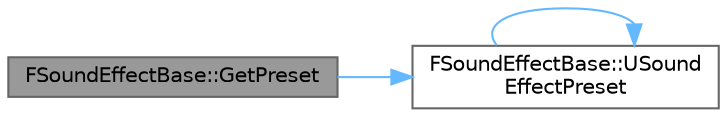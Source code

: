digraph "FSoundEffectBase::GetPreset"
{
 // INTERACTIVE_SVG=YES
 // LATEX_PDF_SIZE
  bgcolor="transparent";
  edge [fontname=Helvetica,fontsize=10,labelfontname=Helvetica,labelfontsize=10];
  node [fontname=Helvetica,fontsize=10,shape=box,height=0.2,width=0.4];
  rankdir="LR";
  Node1 [id="Node000001",label="FSoundEffectBase::GetPreset",height=0.2,width=0.4,color="gray40", fillcolor="grey60", style="filled", fontcolor="black",tooltip=" "];
  Node1 -> Node2 [id="edge1_Node000001_Node000002",color="steelblue1",style="solid",tooltip=" "];
  Node2 [id="Node000002",label="FSoundEffectBase::USound\lEffectPreset",height=0.2,width=0.4,color="grey40", fillcolor="white", style="filled",URL="$df/dcb/classFSoundEffectBase.html#a5670321e46cec2fb7cbf724bf7712e5d",tooltip=" "];
  Node2 -> Node2 [id="edge2_Node000002_Node000002",color="steelblue1",style="solid",tooltip=" "];
}

